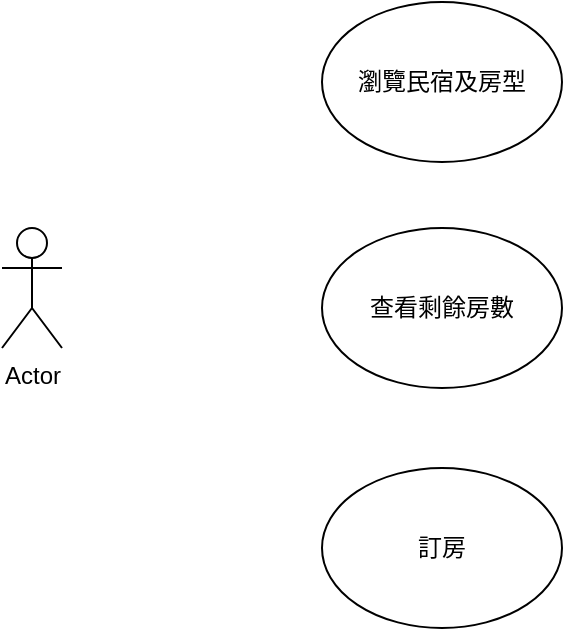 <mxfile version="14.9.8" type="github">
  <diagram id="o2Mci7tJNU0uu5RGhdFe" name="Page-1">
    <mxGraphModel dx="1038" dy="491" grid="1" gridSize="10" guides="1" tooltips="1" connect="1" arrows="1" fold="1" page="1" pageScale="1" pageWidth="827" pageHeight="1169" math="0" shadow="0">
      <root>
        <mxCell id="0" />
        <mxCell id="1" parent="0" />
        <mxCell id="BGMo5jH5_Rjpne1eD77c-1" value="Actor" style="shape=umlActor;verticalLabelPosition=bottom;verticalAlign=top;html=1;outlineConnect=0;" vertex="1" parent="1">
          <mxGeometry x="110" y="160" width="30" height="60" as="geometry" />
        </mxCell>
        <mxCell id="BGMo5jH5_Rjpne1eD77c-2" value="瀏覽民宿及房型" style="ellipse;whiteSpace=wrap;html=1;" vertex="1" parent="1">
          <mxGeometry x="270" y="47" width="120" height="80" as="geometry" />
        </mxCell>
        <mxCell id="BGMo5jH5_Rjpne1eD77c-3" value="查看剩餘房數" style="ellipse;whiteSpace=wrap;html=1;" vertex="1" parent="1">
          <mxGeometry x="270" y="160" width="120" height="80" as="geometry" />
        </mxCell>
        <mxCell id="BGMo5jH5_Rjpne1eD77c-4" value="訂房" style="ellipse;whiteSpace=wrap;html=1;" vertex="1" parent="1">
          <mxGeometry x="270" y="280" width="120" height="80" as="geometry" />
        </mxCell>
      </root>
    </mxGraphModel>
  </diagram>
</mxfile>
